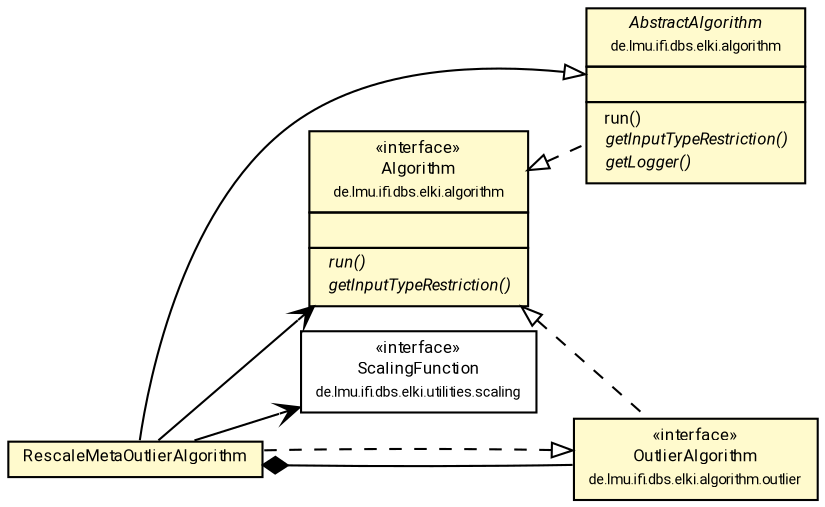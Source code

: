 #!/usr/local/bin/dot
#
# Class diagram 
# Generated by UMLGraph version R5_7_2-60-g0e99a6 (http://www.spinellis.gr/umlgraph/)
#

digraph G {
	graph [fontnames="svg"]
	edge [fontname="Roboto",fontsize=7,labelfontname="Roboto",labelfontsize=7,color="black"];
	node [fontname="Roboto",fontcolor="black",fontsize=8,shape=plaintext,margin=0,width=0,height=0];
	nodesep=0.15;
	ranksep=0.25;
	rankdir=LR;
	// de.lmu.ifi.dbs.elki.utilities.scaling.ScalingFunction
	c8923944 [label=<<table title="de.lmu.ifi.dbs.elki.utilities.scaling.ScalingFunction" border="0" cellborder="1" cellspacing="0" cellpadding="2" href="../../../utilities/scaling/ScalingFunction.html" target="_parent">
		<tr><td><table border="0" cellspacing="0" cellpadding="1">
		<tr><td align="center" balign="center"> &#171;interface&#187; </td></tr>
		<tr><td align="center" balign="center"> <font face="Roboto">ScalingFunction</font> </td></tr>
		<tr><td align="center" balign="center"> <font face="Roboto" point-size="7.0">de.lmu.ifi.dbs.elki.utilities.scaling</font> </td></tr>
		</table></td></tr>
		</table>>, URL="../../../utilities/scaling/ScalingFunction.html"];
	// de.lmu.ifi.dbs.elki.algorithm.Algorithm
	c8924124 [label=<<table title="de.lmu.ifi.dbs.elki.algorithm.Algorithm" border="0" cellborder="1" cellspacing="0" cellpadding="2" bgcolor="LemonChiffon" href="../../Algorithm.html" target="_parent">
		<tr><td><table border="0" cellspacing="0" cellpadding="1">
		<tr><td align="center" balign="center"> &#171;interface&#187; </td></tr>
		<tr><td align="center" balign="center"> <font face="Roboto">Algorithm</font> </td></tr>
		<tr><td align="center" balign="center"> <font face="Roboto" point-size="7.0">de.lmu.ifi.dbs.elki.algorithm</font> </td></tr>
		</table></td></tr>
		<tr><td><table border="0" cellspacing="0" cellpadding="1">
		<tr><td align="left" balign="left">  </td></tr>
		</table></td></tr>
		<tr><td><table border="0" cellspacing="0" cellpadding="1">
		<tr><td align="left" balign="left"> <i> run()</i> </td></tr>
		<tr><td align="left" balign="left"> <i> getInputTypeRestriction()</i> </td></tr>
		</table></td></tr>
		</table>>, URL="../../Algorithm.html"];
	// de.lmu.ifi.dbs.elki.algorithm.AbstractAlgorithm<R extends de.lmu.ifi.dbs.elki.result.Result>
	c8924125 [label=<<table title="de.lmu.ifi.dbs.elki.algorithm.AbstractAlgorithm" border="0" cellborder="1" cellspacing="0" cellpadding="2" bgcolor="LemonChiffon" href="../../AbstractAlgorithm.html" target="_parent">
		<tr><td><table border="0" cellspacing="0" cellpadding="1">
		<tr><td align="center" balign="center"> <font face="Roboto"><i>AbstractAlgorithm</i></font> </td></tr>
		<tr><td align="center" balign="center"> <font face="Roboto" point-size="7.0">de.lmu.ifi.dbs.elki.algorithm</font> </td></tr>
		</table></td></tr>
		<tr><td><table border="0" cellspacing="0" cellpadding="1">
		<tr><td align="left" balign="left">  </td></tr>
		</table></td></tr>
		<tr><td><table border="0" cellspacing="0" cellpadding="1">
		<tr><td align="left" balign="left">  run() </td></tr>
		<tr><td align="left" balign="left"> <i> getInputTypeRestriction()</i> </td></tr>
		<tr><td align="left" balign="left"> <i> getLogger()</i> </td></tr>
		</table></td></tr>
		</table>>, URL="../../AbstractAlgorithm.html"];
	// de.lmu.ifi.dbs.elki.algorithm.outlier.OutlierAlgorithm
	c8925910 [label=<<table title="de.lmu.ifi.dbs.elki.algorithm.outlier.OutlierAlgorithm" border="0" cellborder="1" cellspacing="0" cellpadding="2" bgcolor="LemonChiffon" href="../OutlierAlgorithm.html" target="_parent">
		<tr><td><table border="0" cellspacing="0" cellpadding="1">
		<tr><td align="center" balign="center"> &#171;interface&#187; </td></tr>
		<tr><td align="center" balign="center"> <font face="Roboto">OutlierAlgorithm</font> </td></tr>
		<tr><td align="center" balign="center"> <font face="Roboto" point-size="7.0">de.lmu.ifi.dbs.elki.algorithm.outlier</font> </td></tr>
		</table></td></tr>
		</table>>, URL="../OutlierAlgorithm.html"];
	// de.lmu.ifi.dbs.elki.algorithm.outlier.meta.RescaleMetaOutlierAlgorithm
	c8925976 [label=<<table title="de.lmu.ifi.dbs.elki.algorithm.outlier.meta.RescaleMetaOutlierAlgorithm" border="0" cellborder="1" cellspacing="0" cellpadding="2" bgcolor="lemonChiffon" href="RescaleMetaOutlierAlgorithm.html" target="_parent">
		<tr><td><table border="0" cellspacing="0" cellpadding="1">
		<tr><td align="center" balign="center"> <font face="Roboto">RescaleMetaOutlierAlgorithm</font> </td></tr>
		</table></td></tr>
		</table>>, URL="RescaleMetaOutlierAlgorithm.html"];
	// de.lmu.ifi.dbs.elki.algorithm.AbstractAlgorithm<R extends de.lmu.ifi.dbs.elki.result.Result> implements de.lmu.ifi.dbs.elki.algorithm.Algorithm
	c8924124 -> c8924125 [arrowtail=empty,style=dashed,dir=back,weight=9];
	// de.lmu.ifi.dbs.elki.algorithm.outlier.OutlierAlgorithm implements de.lmu.ifi.dbs.elki.algorithm.Algorithm
	c8924124 -> c8925910 [arrowtail=empty,style=dashed,dir=back,weight=9];
	// de.lmu.ifi.dbs.elki.algorithm.outlier.meta.RescaleMetaOutlierAlgorithm extends de.lmu.ifi.dbs.elki.algorithm.AbstractAlgorithm<R extends de.lmu.ifi.dbs.elki.result.Result>
	c8924125 -> c8925976 [arrowtail=empty,dir=back,weight=10];
	// de.lmu.ifi.dbs.elki.algorithm.outlier.meta.RescaleMetaOutlierAlgorithm implements de.lmu.ifi.dbs.elki.algorithm.outlier.OutlierAlgorithm
	c8925910 -> c8925976 [arrowtail=empty,style=dashed,dir=back,weight=9];
	// de.lmu.ifi.dbs.elki.algorithm.outlier.meta.RescaleMetaOutlierAlgorithm composed de.lmu.ifi.dbs.elki.algorithm.outlier.OutlierAlgorithm
	c8925976 -> c8925910 [arrowhead=none,arrowtail=diamond,dir=back,weight=6];
	// de.lmu.ifi.dbs.elki.algorithm.outlier.meta.RescaleMetaOutlierAlgorithm navassoc de.lmu.ifi.dbs.elki.algorithm.Algorithm
	c8925976 -> c8924124 [arrowhead=open,weight=1];
	// de.lmu.ifi.dbs.elki.algorithm.outlier.meta.RescaleMetaOutlierAlgorithm navassoc de.lmu.ifi.dbs.elki.utilities.scaling.ScalingFunction
	c8925976 -> c8923944 [arrowhead=open,weight=1];
}

